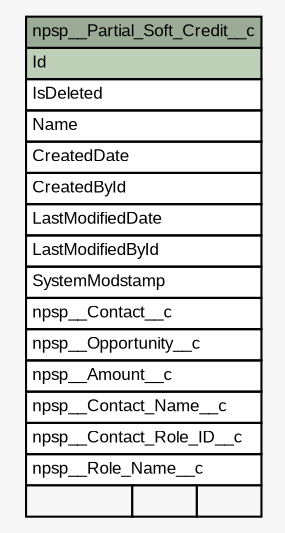 // dot 2.40.1 on Mac OS X 10.12.6
// SchemaSpy rev 590
digraph "npsp__Partial_Soft_Credit__c" {
  graph [
    rankdir="RL"
    bgcolor="#f7f7f7"
    nodesep="0.18"
    ranksep="0.46"
    fontname="Arial"
    fontsize="8"
  ];
  node [
    fontname="Arial"
    fontsize="8"
    shape="plaintext"
  ];
  edge [
    arrowsize="0.8"
  ];
  "npsp__Partial_Soft_Credit__c" [
    label=<
    <TABLE BORDER="0" CELLBORDER="1" CELLSPACING="0" BGCOLOR="#ffffff">
      <TR><TD COLSPAN="3" BGCOLOR="#9bab96" ALIGN="CENTER">npsp__Partial_Soft_Credit__c</TD></TR>
      <TR><TD PORT="Id" COLSPAN="3" BGCOLOR="#bed1b8" ALIGN="LEFT">Id</TD></TR>
      <TR><TD PORT="IsDeleted" COLSPAN="3" ALIGN="LEFT">IsDeleted</TD></TR>
      <TR><TD PORT="Name" COLSPAN="3" ALIGN="LEFT">Name</TD></TR>
      <TR><TD PORT="CreatedDate" COLSPAN="3" ALIGN="LEFT">CreatedDate</TD></TR>
      <TR><TD PORT="CreatedById" COLSPAN="3" ALIGN="LEFT">CreatedById</TD></TR>
      <TR><TD PORT="LastModifiedDate" COLSPAN="3" ALIGN="LEFT">LastModifiedDate</TD></TR>
      <TR><TD PORT="LastModifiedById" COLSPAN="3" ALIGN="LEFT">LastModifiedById</TD></TR>
      <TR><TD PORT="SystemModstamp" COLSPAN="3" ALIGN="LEFT">SystemModstamp</TD></TR>
      <TR><TD PORT="npsp__Contact__c" COLSPAN="3" ALIGN="LEFT">npsp__Contact__c</TD></TR>
      <TR><TD PORT="npsp__Opportunity__c" COLSPAN="3" ALIGN="LEFT">npsp__Opportunity__c</TD></TR>
      <TR><TD PORT="npsp__Amount__c" COLSPAN="3" ALIGN="LEFT">npsp__Amount__c</TD></TR>
      <TR><TD PORT="npsp__Contact_Name__c" COLSPAN="3" ALIGN="LEFT">npsp__Contact_Name__c</TD></TR>
      <TR><TD PORT="npsp__Contact_Role_ID__c" COLSPAN="3" ALIGN="LEFT">npsp__Contact_Role_ID__c</TD></TR>
      <TR><TD PORT="npsp__Role_Name__c" COLSPAN="3" ALIGN="LEFT">npsp__Role_Name__c</TD></TR>
      <TR><TD ALIGN="LEFT" BGCOLOR="#f7f7f7">  </TD><TD ALIGN="RIGHT" BGCOLOR="#f7f7f7">  </TD><TD ALIGN="RIGHT" BGCOLOR="#f7f7f7">  </TD></TR>
    </TABLE>>
    URL="tables/npsp__Partial_Soft_Credit__c.html"
    tooltip="npsp__Partial_Soft_Credit__c"
  ];
}

